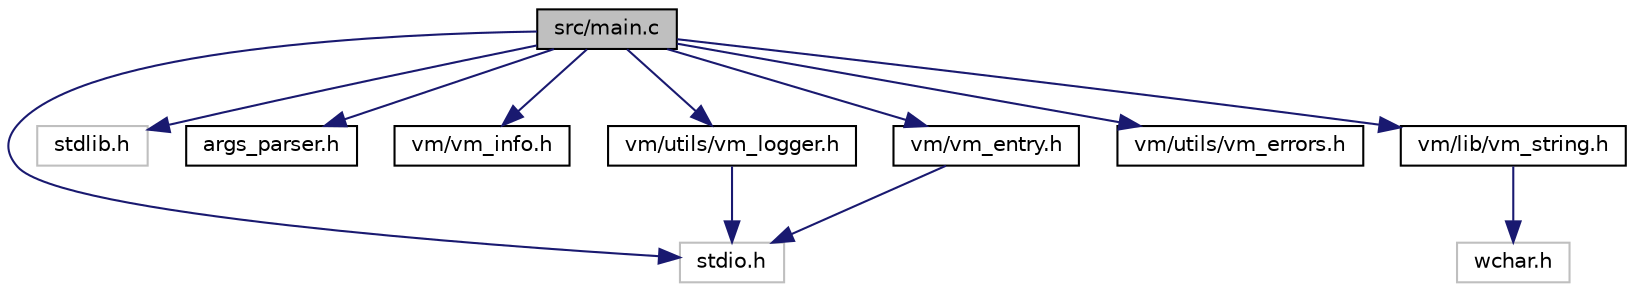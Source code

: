 digraph "src/main.c"
{
  edge [fontname="Helvetica",fontsize="10",labelfontname="Helvetica",labelfontsize="10"];
  node [fontname="Helvetica",fontsize="10",shape=record];
  Node0 [label="src/main.c",height=0.2,width=0.4,color="black", fillcolor="grey75", style="filled", fontcolor="black"];
  Node0 -> Node1 [color="midnightblue",fontsize="10",style="solid",fontname="Helvetica"];
  Node1 [label="stdio.h",height=0.2,width=0.4,color="grey75", fillcolor="white", style="filled"];
  Node0 -> Node2 [color="midnightblue",fontsize="10",style="solid",fontname="Helvetica"];
  Node2 [label="stdlib.h",height=0.2,width=0.4,color="grey75", fillcolor="white", style="filled"];
  Node0 -> Node3 [color="midnightblue",fontsize="10",style="solid",fontname="Helvetica"];
  Node3 [label="args_parser.h",height=0.2,width=0.4,color="black", fillcolor="white", style="filled",URL="$args__parser_8h.html"];
  Node0 -> Node4 [color="midnightblue",fontsize="10",style="solid",fontname="Helvetica"];
  Node4 [label="vm/vm_info.h",height=0.2,width=0.4,color="black", fillcolor="white", style="filled",URL="$vm__info_8h.html"];
  Node0 -> Node5 [color="midnightblue",fontsize="10",style="solid",fontname="Helvetica"];
  Node5 [label="vm/vm_entry.h",height=0.2,width=0.4,color="black", fillcolor="white", style="filled",URL="$vm__entry_8h.html"];
  Node5 -> Node1 [color="midnightblue",fontsize="10",style="solid",fontname="Helvetica"];
  Node0 -> Node6 [color="midnightblue",fontsize="10",style="solid",fontname="Helvetica"];
  Node6 [label="vm/lib/vm_string.h",height=0.2,width=0.4,color="black", fillcolor="white", style="filled",URL="$vm__string_8h.html"];
  Node6 -> Node7 [color="midnightblue",fontsize="10",style="solid",fontname="Helvetica"];
  Node7 [label="wchar.h",height=0.2,width=0.4,color="grey75", fillcolor="white", style="filled"];
  Node0 -> Node8 [color="midnightblue",fontsize="10",style="solid",fontname="Helvetica"];
  Node8 [label="vm/utils/vm_errors.h",height=0.2,width=0.4,color="black", fillcolor="white", style="filled",URL="$vm__errors_8h.html"];
  Node0 -> Node9 [color="midnightblue",fontsize="10",style="solid",fontname="Helvetica"];
  Node9 [label="vm/utils/vm_logger.h",height=0.2,width=0.4,color="black", fillcolor="white", style="filled",URL="$vm__logger_8h.html"];
  Node9 -> Node1 [color="midnightblue",fontsize="10",style="solid",fontname="Helvetica"];
}
